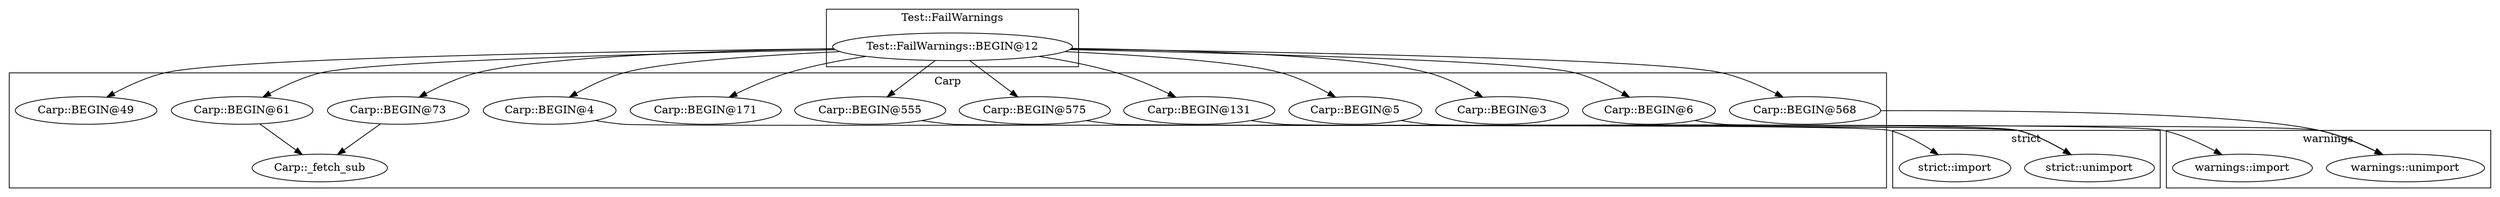 digraph {
graph [overlap=false]
subgraph cluster_warnings {
	label="warnings";
	"warnings::unimport";
	"warnings::import";
}
subgraph cluster_Carp {
	label="Carp";
	"Carp::BEGIN@555";
	"Carp::BEGIN@5";
	"Carp::BEGIN@3";
	"Carp::BEGIN@575";
	"Carp::BEGIN@568";
	"Carp::_fetch_sub";
	"Carp::BEGIN@6";
	"Carp::BEGIN@4";
	"Carp::BEGIN@171";
	"Carp::BEGIN@73";
	"Carp::BEGIN@131";
	"Carp::BEGIN@61";
	"Carp::BEGIN@49";
}
subgraph cluster_Test_FailWarnings {
	label="Test::FailWarnings";
	"Test::FailWarnings::BEGIN@12";
}
subgraph cluster_strict {
	label="strict";
	"strict::import";
	"strict::unimport";
}
"Test::FailWarnings::BEGIN@12" -> "Carp::BEGIN@3";
"Test::FailWarnings::BEGIN@12" -> "Carp::BEGIN@5";
"Test::FailWarnings::BEGIN@12" -> "Carp::BEGIN@131";
"Carp::BEGIN@73" -> "Carp::_fetch_sub";
"Carp::BEGIN@61" -> "Carp::_fetch_sub";
"Carp::BEGIN@5" -> "warnings::import";
"Test::FailWarnings::BEGIN@12" -> "Carp::BEGIN@73";
"Test::FailWarnings::BEGIN@12" -> "Carp::BEGIN@49";
"Test::FailWarnings::BEGIN@12" -> "Carp::BEGIN@575";
"Carp::BEGIN@4" -> "strict::import";
"Test::FailWarnings::BEGIN@12" -> "Carp::BEGIN@555";
"Test::FailWarnings::BEGIN@12" -> "Carp::BEGIN@4";
"Carp::BEGIN@555" -> "strict::unimport";
"Carp::BEGIN@131" -> "strict::unimport";
"Carp::BEGIN@575" -> "strict::unimport";
"Carp::BEGIN@6" -> "warnings::unimport";
"Carp::BEGIN@568" -> "warnings::unimport";
"Test::FailWarnings::BEGIN@12" -> "Carp::BEGIN@568";
"Test::FailWarnings::BEGIN@12" -> "Carp::BEGIN@61";
"Test::FailWarnings::BEGIN@12" -> "Carp::BEGIN@171";
"Test::FailWarnings::BEGIN@12" -> "Carp::BEGIN@6";
}
